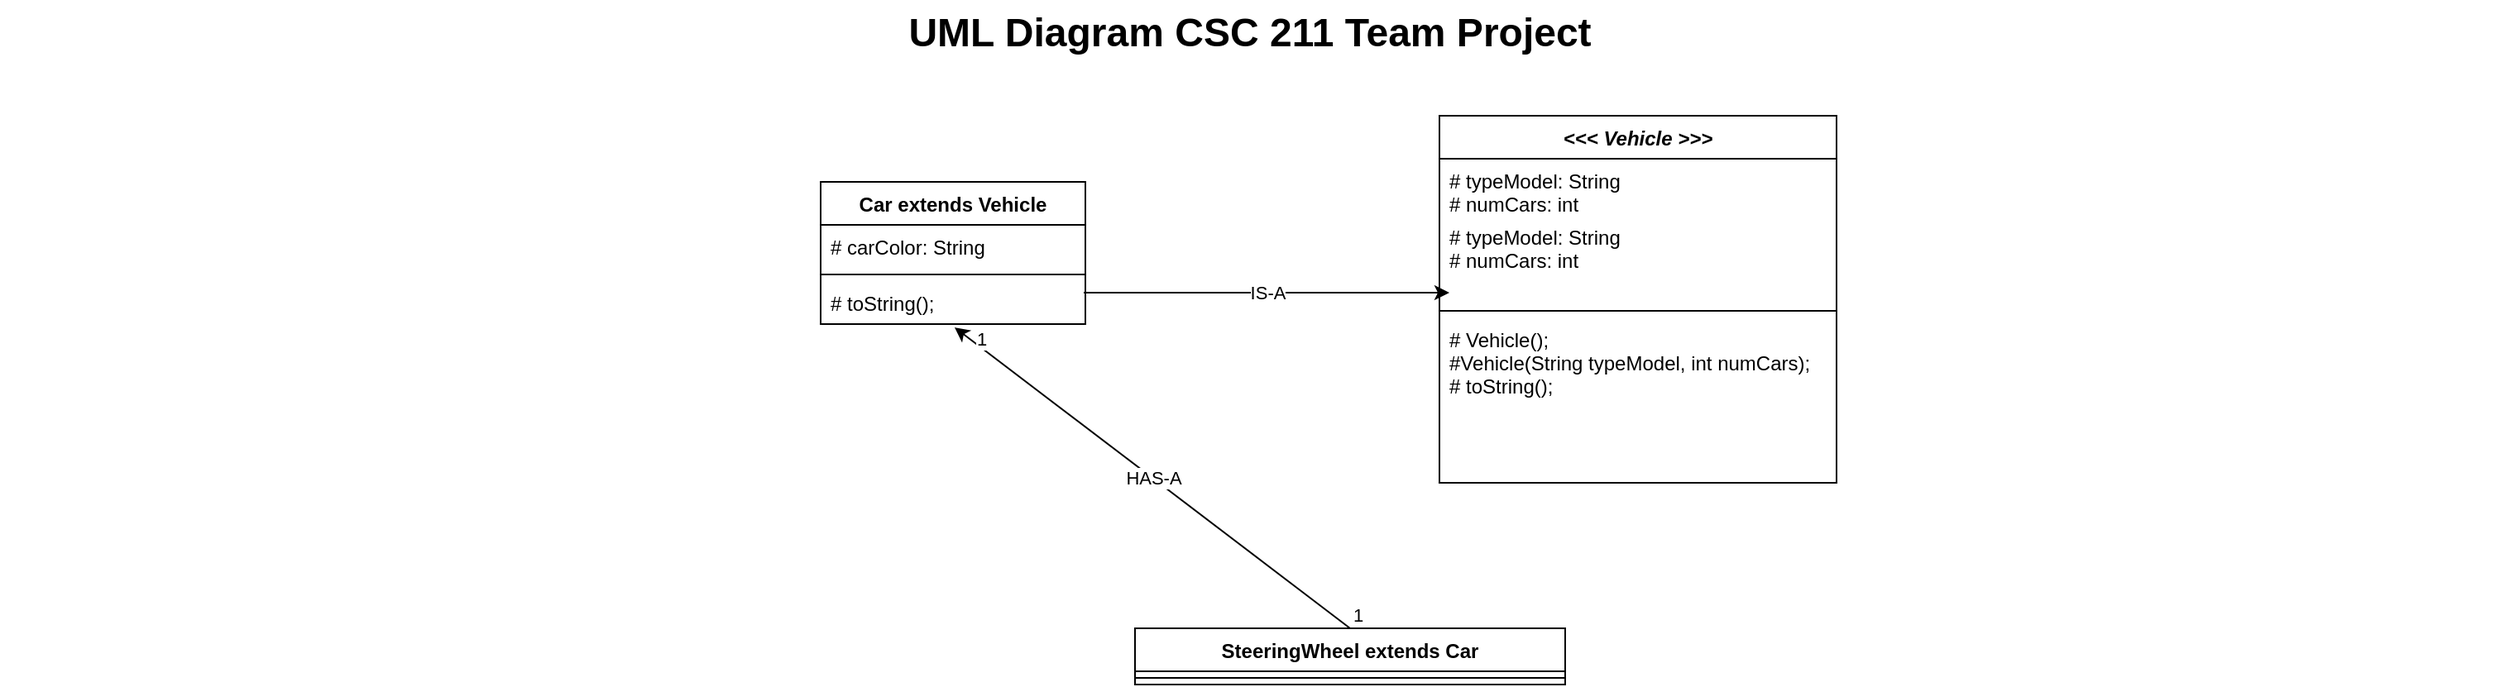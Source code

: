 <mxfile version="20.6.2" type="github">
  <diagram name="Page-1" id="929967ad-93f9-6ef4-fab6-5d389245f69c">
    <mxGraphModel dx="1186" dy="589" grid="1" gridSize="10" guides="1" tooltips="1" connect="1" arrows="1" fold="1" page="1" pageScale="1.5" pageWidth="1169" pageHeight="826" background="none" math="0" shadow="0">
      <root>
        <mxCell id="0" style=";html=1;" />
        <mxCell id="1" style=";html=1;" parent="0" />
        <mxCell id="1672d66443f91eb5-23" value="UML Diagram CSC 211 Team Project&lt;br&gt;" style="text;strokeColor=none;fillColor=none;html=1;fontSize=24;fontStyle=1;verticalAlign=middle;align=center;" parent="1" vertex="1">
          <mxGeometry x="120" y="40" width="1510" height="40" as="geometry" />
        </mxCell>
        <mxCell id="qD7Mk3K-ORAUJLcZ2jdv-5" value="&lt;&lt;&lt; Vehicle &gt;&gt;&gt;" style="swimlane;fontStyle=3;align=center;verticalAlign=top;childLayout=stackLayout;horizontal=1;startSize=26;horizontalStack=0;resizeParent=1;resizeParentMax=0;resizeLast=0;collapsible=1;marginBottom=0;" vertex="1" parent="1">
          <mxGeometry x="990" y="110" width="240" height="222" as="geometry" />
        </mxCell>
        <mxCell id="qD7Mk3K-ORAUJLcZ2jdv-6" value="# typeModel: String&#xa;# numCars: int" style="text;strokeColor=none;fillColor=none;align=left;verticalAlign=top;spacingLeft=4;spacingRight=4;overflow=hidden;rotatable=0;points=[[0,0.5],[1,0.5]];portConstraint=eastwest;" vertex="1" parent="qD7Mk3K-ORAUJLcZ2jdv-5">
          <mxGeometry y="26" width="240" height="34" as="geometry" />
        </mxCell>
        <mxCell id="qD7Mk3K-ORAUJLcZ2jdv-40" value="# typeModel: String&#xa;# numCars: int" style="text;strokeColor=none;fillColor=none;align=left;verticalAlign=top;spacingLeft=4;spacingRight=4;overflow=hidden;rotatable=0;points=[[0,0.5],[1,0.5]];portConstraint=eastwest;" vertex="1" parent="qD7Mk3K-ORAUJLcZ2jdv-5">
          <mxGeometry y="60" width="240" height="54" as="geometry" />
        </mxCell>
        <mxCell id="qD7Mk3K-ORAUJLcZ2jdv-7" value="" style="line;strokeWidth=1;fillColor=none;align=left;verticalAlign=middle;spacingTop=-1;spacingLeft=3;spacingRight=3;rotatable=0;labelPosition=right;points=[];portConstraint=eastwest;strokeColor=inherit;" vertex="1" parent="qD7Mk3K-ORAUJLcZ2jdv-5">
          <mxGeometry y="114" width="240" height="8" as="geometry" />
        </mxCell>
        <mxCell id="qD7Mk3K-ORAUJLcZ2jdv-8" value="# Vehicle();&#xa;#Vehicle(String typeModel, int numCars);&#xa;# toString();" style="text;strokeColor=none;fillColor=none;align=left;verticalAlign=top;spacingLeft=4;spacingRight=4;overflow=hidden;rotatable=0;points=[[0,0.5],[1,0.5]];portConstraint=eastwest;" vertex="1" parent="qD7Mk3K-ORAUJLcZ2jdv-5">
          <mxGeometry y="122" width="240" height="100" as="geometry" />
        </mxCell>
        <mxCell id="qD7Mk3K-ORAUJLcZ2jdv-9" value="SteeringWheel extends Car" style="swimlane;fontStyle=1;align=center;verticalAlign=top;childLayout=stackLayout;horizontal=1;startSize=26;horizontalStack=0;resizeParent=1;resizeParentMax=0;resizeLast=0;collapsible=1;marginBottom=0;" vertex="1" parent="1">
          <mxGeometry x="806" y="420" width="260" height="34" as="geometry" />
        </mxCell>
        <mxCell id="qD7Mk3K-ORAUJLcZ2jdv-11" value="" style="line;strokeWidth=1;fillColor=none;align=left;verticalAlign=middle;spacingTop=-1;spacingLeft=3;spacingRight=3;rotatable=0;labelPosition=right;points=[];portConstraint=eastwest;strokeColor=inherit;" vertex="1" parent="qD7Mk3K-ORAUJLcZ2jdv-9">
          <mxGeometry y="26" width="260" height="8" as="geometry" />
        </mxCell>
        <mxCell id="qD7Mk3K-ORAUJLcZ2jdv-21" value="" style="endArrow=classic;html=1;rounded=0;exitX=0.5;exitY=0;exitDx=0;exitDy=0;entryX=0.506;entryY=1.077;entryDx=0;entryDy=0;entryPerimeter=0;" edge="1" parent="1" source="qD7Mk3K-ORAUJLcZ2jdv-9" target="qD7Mk3K-ORAUJLcZ2jdv-38">
          <mxGeometry relative="1" as="geometry">
            <mxPoint x="986" y="270" as="sourcePoint" />
            <mxPoint x="701" y="214" as="targetPoint" />
          </mxGeometry>
        </mxCell>
        <mxCell id="qD7Mk3K-ORAUJLcZ2jdv-22" value="HAS-A" style="edgeLabel;resizable=0;html=1;align=center;verticalAlign=middle;" connectable="0" vertex="1" parent="qD7Mk3K-ORAUJLcZ2jdv-21">
          <mxGeometry relative="1" as="geometry" />
        </mxCell>
        <mxCell id="qD7Mk3K-ORAUJLcZ2jdv-23" value="1" style="edgeLabel;resizable=0;html=1;align=left;verticalAlign=bottom;" connectable="0" vertex="1" parent="qD7Mk3K-ORAUJLcZ2jdv-21">
          <mxGeometry x="-1" relative="1" as="geometry" />
        </mxCell>
        <mxCell id="qD7Mk3K-ORAUJLcZ2jdv-25" value="1" style="edgeLabel;html=1;align=center;verticalAlign=middle;resizable=0;points=[];" vertex="1" connectable="0" parent="qD7Mk3K-ORAUJLcZ2jdv-21">
          <mxGeometry x="0.886" y="-4" relative="1" as="geometry">
            <mxPoint as="offset" />
          </mxGeometry>
        </mxCell>
        <mxCell id="qD7Mk3K-ORAUJLcZ2jdv-26" value="" style="endArrow=classic;html=1;rounded=0;exitX=0.994;exitY=0.269;exitDx=0;exitDy=0;exitPerimeter=0;" edge="1" parent="1" source="qD7Mk3K-ORAUJLcZ2jdv-38">
          <mxGeometry relative="1" as="geometry">
            <mxPoint x="816" y="200" as="sourcePoint" />
            <mxPoint x="996" y="217" as="targetPoint" />
          </mxGeometry>
        </mxCell>
        <mxCell id="qD7Mk3K-ORAUJLcZ2jdv-27" value="IS-A" style="edgeLabel;resizable=0;html=1;align=center;verticalAlign=middle;" connectable="0" vertex="1" parent="qD7Mk3K-ORAUJLcZ2jdv-26">
          <mxGeometry relative="1" as="geometry" />
        </mxCell>
        <mxCell id="qD7Mk3K-ORAUJLcZ2jdv-35" value="Car extends Vehicle" style="swimlane;fontStyle=1;align=center;verticalAlign=top;childLayout=stackLayout;horizontal=1;startSize=26;horizontalStack=0;resizeParent=1;resizeParentMax=0;resizeLast=0;collapsible=1;marginBottom=0;" vertex="1" parent="1">
          <mxGeometry x="616" y="150" width="160" height="86" as="geometry" />
        </mxCell>
        <mxCell id="qD7Mk3K-ORAUJLcZ2jdv-36" value="# carColor: String" style="text;strokeColor=none;fillColor=none;align=left;verticalAlign=top;spacingLeft=4;spacingRight=4;overflow=hidden;rotatable=0;points=[[0,0.5],[1,0.5]];portConstraint=eastwest;" vertex="1" parent="qD7Mk3K-ORAUJLcZ2jdv-35">
          <mxGeometry y="26" width="160" height="26" as="geometry" />
        </mxCell>
        <mxCell id="qD7Mk3K-ORAUJLcZ2jdv-37" value="" style="line;strokeWidth=1;fillColor=none;align=left;verticalAlign=middle;spacingTop=-1;spacingLeft=3;spacingRight=3;rotatable=0;labelPosition=right;points=[];portConstraint=eastwest;strokeColor=inherit;" vertex="1" parent="qD7Mk3K-ORAUJLcZ2jdv-35">
          <mxGeometry y="52" width="160" height="8" as="geometry" />
        </mxCell>
        <mxCell id="qD7Mk3K-ORAUJLcZ2jdv-38" value="# toString();" style="text;strokeColor=none;fillColor=none;align=left;verticalAlign=top;spacingLeft=4;spacingRight=4;overflow=hidden;rotatable=0;points=[[0,0.5],[1,0.5]];portConstraint=eastwest;" vertex="1" parent="qD7Mk3K-ORAUJLcZ2jdv-35">
          <mxGeometry y="60" width="160" height="26" as="geometry" />
        </mxCell>
      </root>
    </mxGraphModel>
  </diagram>
</mxfile>
